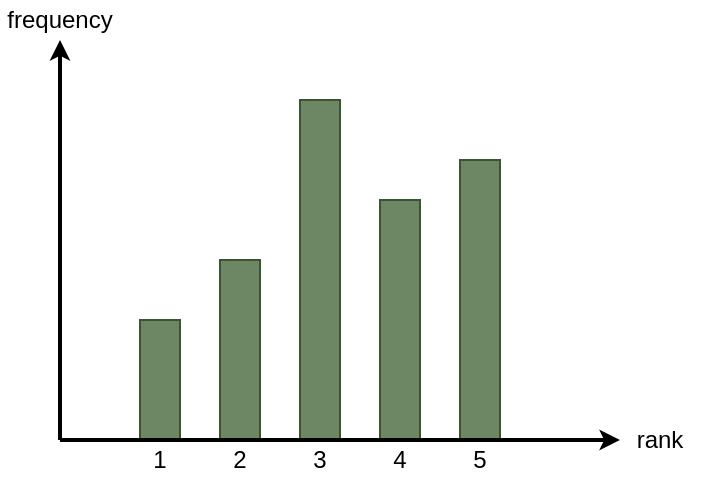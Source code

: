<mxfile version="13.7.9" type="device"><diagram id="WTJ86HGK0xcNra9OC8Bj" name="Page-1"><mxGraphModel dx="981" dy="536" grid="1" gridSize="10" guides="1" tooltips="1" connect="1" arrows="1" fold="1" page="1" pageScale="1" pageWidth="1169" pageHeight="827" math="0" shadow="0"><root><mxCell id="0"/><mxCell id="1" parent="0"/><mxCell id="cOw9rkGO3ToRHAJBNfsB-2" value="" style="endArrow=classic;html=1;strokeWidth=2;startSize=4;endSize=4;" edge="1" parent="1"><mxGeometry width="50" height="50" relative="1" as="geometry"><mxPoint x="320" y="440" as="sourcePoint"/><mxPoint x="320" y="240" as="targetPoint"/></mxGeometry></mxCell><mxCell id="cOw9rkGO3ToRHAJBNfsB-3" value="" style="rounded=0;whiteSpace=wrap;html=1;fillColor=#6d8764;strokeColor=#3A5431;fontColor=#ffffff;" vertex="1" parent="1"><mxGeometry x="360" y="380" width="20" height="60" as="geometry"/></mxCell><mxCell id="cOw9rkGO3ToRHAJBNfsB-4" value="" style="rounded=0;whiteSpace=wrap;html=1;fillColor=#6d8764;strokeColor=#3A5431;fontColor=#ffffff;" vertex="1" parent="1"><mxGeometry x="400" y="350" width="20" height="90" as="geometry"/></mxCell><mxCell id="cOw9rkGO3ToRHAJBNfsB-5" value="" style="rounded=0;whiteSpace=wrap;html=1;fillColor=#6d8764;strokeColor=#3A5431;fontColor=#ffffff;" vertex="1" parent="1"><mxGeometry x="440" y="270" width="20" height="170" as="geometry"/></mxCell><mxCell id="cOw9rkGO3ToRHAJBNfsB-7" value="" style="rounded=0;whiteSpace=wrap;html=1;fillColor=#6d8764;strokeColor=#3A5431;fontColor=#ffffff;" vertex="1" parent="1"><mxGeometry x="480" y="320" width="20" height="120" as="geometry"/></mxCell><mxCell id="cOw9rkGO3ToRHAJBNfsB-8" value="" style="rounded=0;whiteSpace=wrap;html=1;fillColor=#6d8764;strokeColor=#3A5431;fontColor=#ffffff;" vertex="1" parent="1"><mxGeometry x="520" y="300" width="20" height="140" as="geometry"/></mxCell><mxCell id="cOw9rkGO3ToRHAJBNfsB-1" value="" style="endArrow=classic;html=1;strokeWidth=2;startSize=4;endSize=4;" edge="1" parent="1"><mxGeometry width="50" height="50" relative="1" as="geometry"><mxPoint x="320" y="440" as="sourcePoint"/><mxPoint x="600" y="440" as="targetPoint"/></mxGeometry></mxCell><mxCell id="cOw9rkGO3ToRHAJBNfsB-9" value="rank" style="text;html=1;strokeColor=none;fillColor=none;align=center;verticalAlign=middle;whiteSpace=wrap;rounded=0;" vertex="1" parent="1"><mxGeometry x="600" y="430" width="40" height="20" as="geometry"/></mxCell><mxCell id="cOw9rkGO3ToRHAJBNfsB-10" value="1" style="text;html=1;strokeColor=none;fillColor=none;align=center;verticalAlign=middle;whiteSpace=wrap;rounded=0;" vertex="1" parent="1"><mxGeometry x="360" y="440" width="20" height="20" as="geometry"/></mxCell><mxCell id="cOw9rkGO3ToRHAJBNfsB-11" value="2" style="text;html=1;strokeColor=none;fillColor=none;align=center;verticalAlign=middle;whiteSpace=wrap;rounded=0;" vertex="1" parent="1"><mxGeometry x="400" y="440" width="20" height="20" as="geometry"/></mxCell><mxCell id="cOw9rkGO3ToRHAJBNfsB-12" value="3" style="text;html=1;strokeColor=none;fillColor=none;align=center;verticalAlign=middle;whiteSpace=wrap;rounded=0;" vertex="1" parent="1"><mxGeometry x="440" y="440" width="20" height="20" as="geometry"/></mxCell><mxCell id="cOw9rkGO3ToRHAJBNfsB-13" value="4" style="text;html=1;strokeColor=none;fillColor=none;align=center;verticalAlign=middle;whiteSpace=wrap;rounded=0;" vertex="1" parent="1"><mxGeometry x="480" y="440" width="20" height="20" as="geometry"/></mxCell><mxCell id="cOw9rkGO3ToRHAJBNfsB-14" value="5" style="text;html=1;strokeColor=none;fillColor=none;align=center;verticalAlign=middle;whiteSpace=wrap;rounded=0;" vertex="1" parent="1"><mxGeometry x="520" y="440" width="20" height="20" as="geometry"/></mxCell><mxCell id="cOw9rkGO3ToRHAJBNfsB-15" value="frequency" style="text;html=1;strokeColor=none;fillColor=none;align=center;verticalAlign=middle;whiteSpace=wrap;rounded=0;" vertex="1" parent="1"><mxGeometry x="290" y="220" width="60" height="20" as="geometry"/></mxCell></root></mxGraphModel></diagram></mxfile>